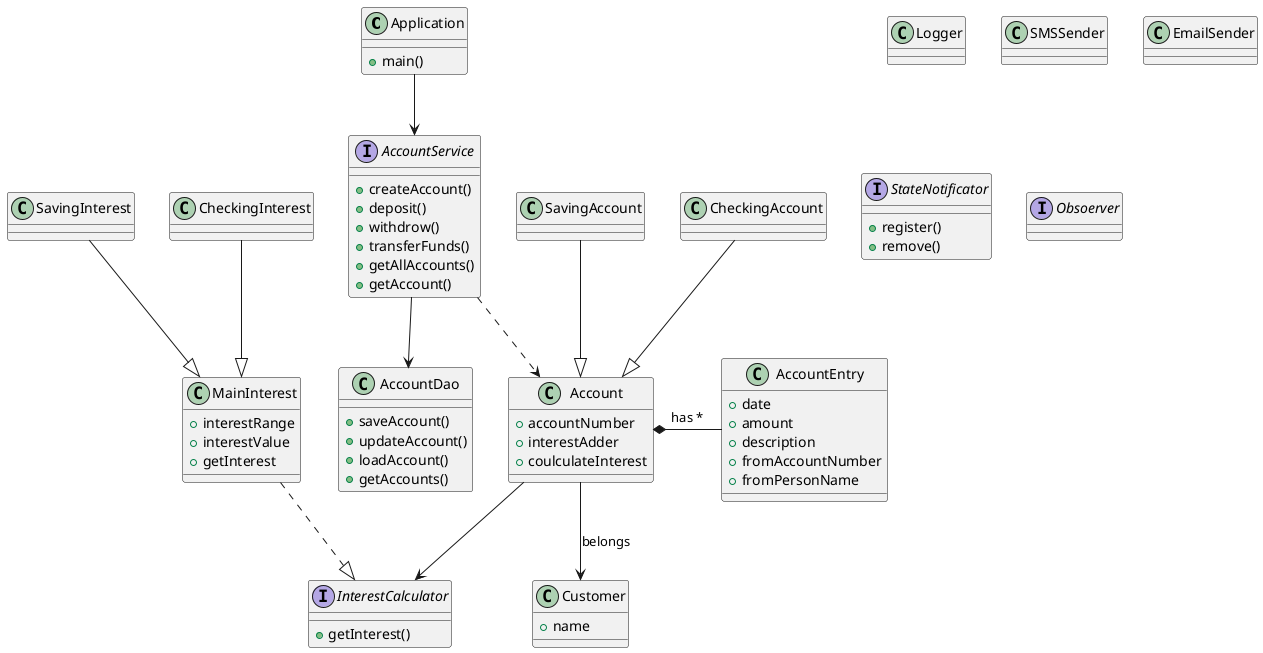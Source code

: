 @startuml
class Application{
    +main()
}
interface AccountService{
    +createAccount()
    +deposit()
    +withdrow()
    +transferFunds()
    +getAllAccounts()
    +getAccount()
}
class AccountDao{
    +saveAccount()
    +updateAccount()
    +loadAccount()
    +getAccounts()
}
class Account{
    +accountNumber
    +interestAdder
    +coulculateInterest
}

class SavingAccount
class CheckingAccount
class Customer {
    +name
}

class AccountEntry {
    +date
    +amount
    +description
    +fromAccountNumber
    +fromPersonName
}
'Adding interest interface
interface InterestCalculator {
    +getInterest()
}

class MainInterest{
    +interestRange
    +interestValue
    +getInterest
}
class SavingInterest {
}
class CheckingInterest {
}
class Logger{}
class SMSSender{}
class EmailSender{}
interface StateNotificator {
    +register()
    +remove()

}
interface Obsoerver{}
Application --> AccountService
AccountService --> AccountDao
AccountService ..> Account
Account --> Customer : belongs
Account *- AccountEntry: has *
SavingAccount --|> Account
CheckingAccount --|> Account
MainInterest ..|> InterestCalculator
CheckingInterest --|> MainInterest
SavingInterest --|> MainInterest
Account --> InterestCalculator

@enduml